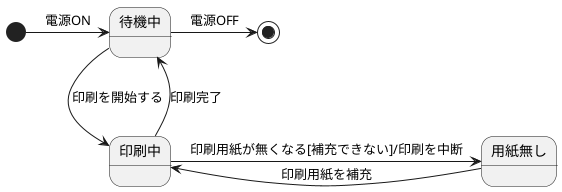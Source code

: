 @startuml 演習6-1
    [*] -right-> 待機中: 電源ON
    待機中 -right-> [*]: 電源OFF
    待機中 -down-> 印刷中: 印刷を開始する
    印刷中 -up->待機中: 印刷完了
    印刷中 -right-> 用紙無し: 印刷用紙が無くなる[補充できない]/印刷を中断
    用紙無し -left-> 印刷中: 印刷用紙を補充
@enduml